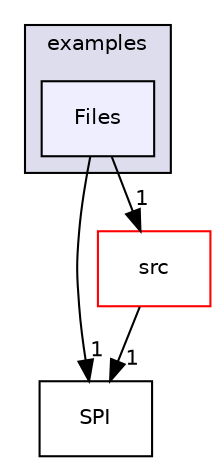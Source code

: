 digraph "Arduino/Libraries/SD/examples/Files" {
  compound=true
  node [ fontsize="10", fontname="Helvetica"];
  edge [ labelfontsize="10", labelfontname="Helvetica"];
  subgraph clusterdir_0ab44e49aba5e58ef3e3a2134a99529c {
    graph [ bgcolor="#ddddee", pencolor="black", label="examples" fontname="Helvetica", fontsize="10", URL="dir_0ab44e49aba5e58ef3e3a2134a99529c.html"]
  dir_c53519e2939ab1cc92ae529fa7818567 [shape=box, label="Files", style="filled", fillcolor="#eeeeff", pencolor="black", URL="dir_c53519e2939ab1cc92ae529fa7818567.html"];
  }
  dir_6d0df9b42be73f9bd3e8c964ce36df30 [shape=box label="SPI" URL="dir_6d0df9b42be73f9bd3e8c964ce36df30.html"];
  dir_43f50f74b87b3ecfbdd6c3a4f79e3d45 [shape=box label="src" fillcolor="white" style="filled" color="red" URL="dir_43f50f74b87b3ecfbdd6c3a4f79e3d45.html"];
  dir_c53519e2939ab1cc92ae529fa7818567->dir_6d0df9b42be73f9bd3e8c964ce36df30 [headlabel="1", labeldistance=1.5 headhref="dir_000025_000030.html"];
  dir_c53519e2939ab1cc92ae529fa7818567->dir_43f50f74b87b3ecfbdd6c3a4f79e3d45 [headlabel="1", labeldistance=1.5 headhref="dir_000025_000028.html"];
  dir_43f50f74b87b3ecfbdd6c3a4f79e3d45->dir_6d0df9b42be73f9bd3e8c964ce36df30 [headlabel="1", labeldistance=1.5 headhref="dir_000028_000030.html"];
}
